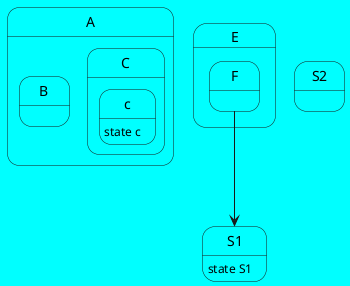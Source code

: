 {
  "sha1": "6xfbiz4al1xpnr46z8yqriswamoot64",
  "insertion": {
    "when": "2024-05-30T20:48:21.074Z",
    "url": "https://forum.plantuml.net/14713/style-state-allow-roundcorner-or-rectangle-style-on-state",
    "user": "plantuml@gmail.com"
  }
}
@startuml
<style>
stateDiagram {
    BackgroundColor cyan
}
</style>
state A {
	state B {
	}
	state C {
		state c : state c
	}
}

state E {
  state F
}

state S1 : state S1
state S2

F --> S1

@enduml
